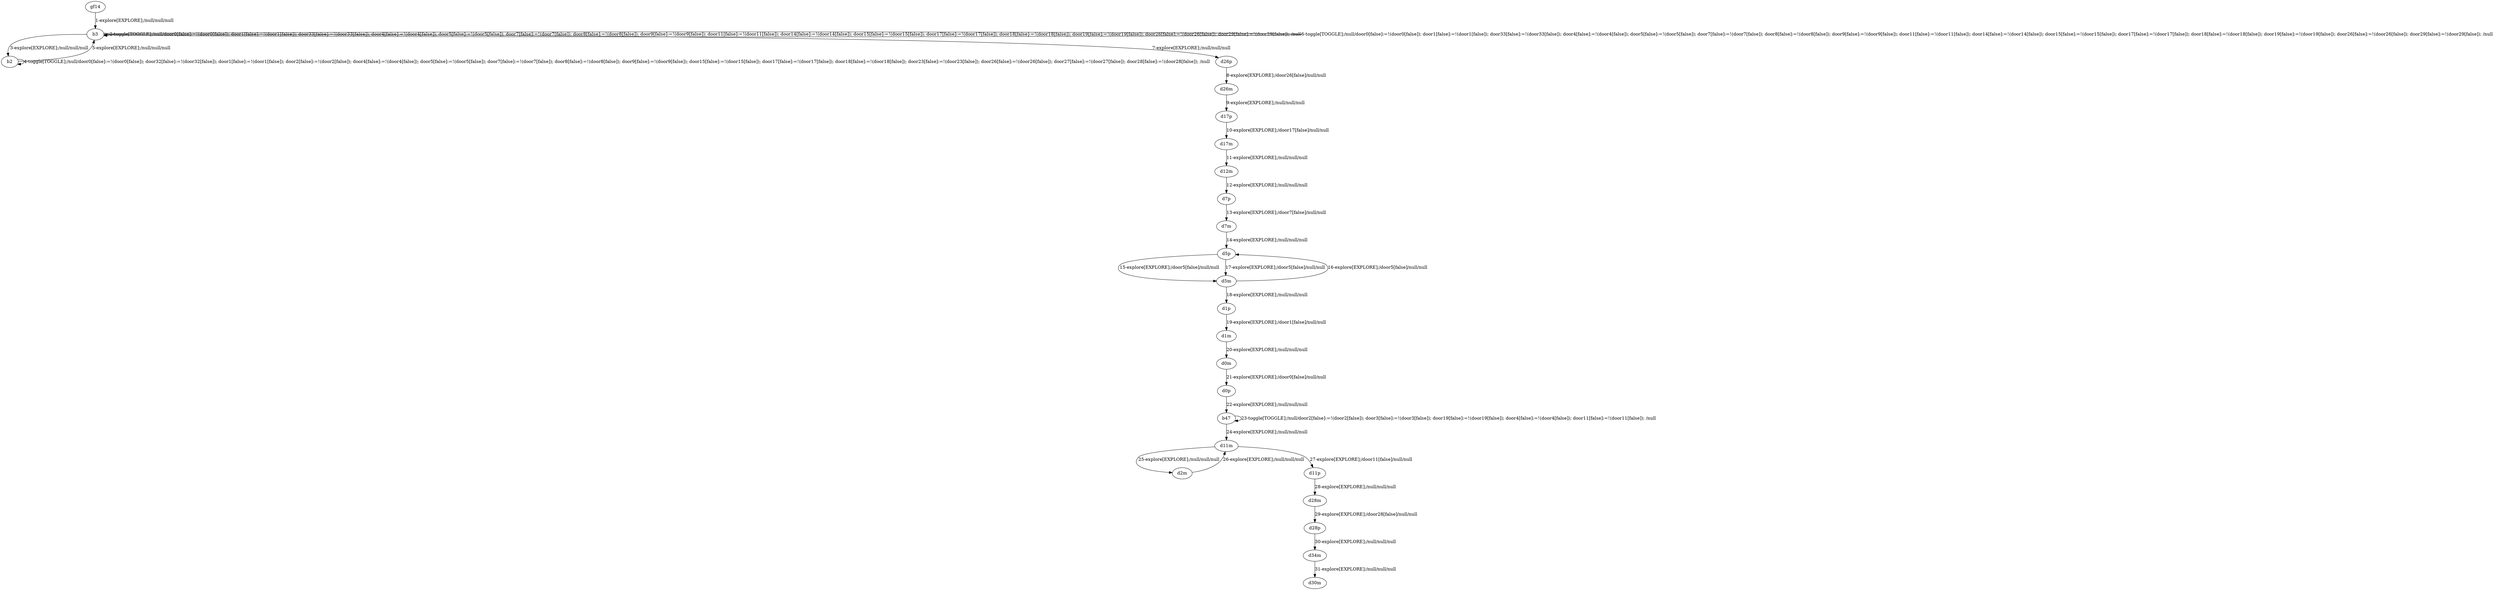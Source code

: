 # Total number of goals covered by this test: 1
# d34m --> d30m

digraph g {
"gf14" -> "b3" [label = "1-explore[EXPLORE];/null/null/null"];
"b3" -> "b3" [label = "2-toggle[TOGGLE];/null/door0[false]:=!(door0[false]); door1[false]:=!(door1[false]); door33[false]:=!(door33[false]); door4[false]:=!(door4[false]); door5[false]:=!(door5[false]); door7[false]:=!(door7[false]); door8[false]:=!(door8[false]); door9[false]:=!(door9[false]); door11[false]:=!(door11[false]); door14[false]:=!(door14[false]); door15[false]:=!(door15[false]); door17[false]:=!(door17[false]); door18[false]:=!(door18[false]); door19[false]:=!(door19[false]); door26[false]:=!(door26[false]); door29[false]:=!(door29[false]); /null"];
"b3" -> "b2" [label = "3-explore[EXPLORE];/null/null/null"];
"b2" -> "b2" [label = "4-toggle[TOGGLE];/null/door0[false]:=!(door0[false]); door32[false]:=!(door32[false]); door1[false]:=!(door1[false]); door2[false]:=!(door2[false]); door4[false]:=!(door4[false]); door5[false]:=!(door5[false]); door7[false]:=!(door7[false]); door8[false]:=!(door8[false]); door9[false]:=!(door9[false]); door15[false]:=!(door15[false]); door17[false]:=!(door17[false]); door18[false]:=!(door18[false]); door23[false]:=!(door23[false]); door26[false]:=!(door26[false]); door27[false]:=!(door27[false]); door28[false]:=!(door28[false]); /null"];
"b2" -> "b3" [label = "5-explore[EXPLORE];/null/null/null"];
"b3" -> "b3" [label = "6-toggle[TOGGLE];/null/door0[false]:=!(door0[false]); door1[false]:=!(door1[false]); door33[false]:=!(door33[false]); door4[false]:=!(door4[false]); door5[false]:=!(door5[false]); door7[false]:=!(door7[false]); door8[false]:=!(door8[false]); door9[false]:=!(door9[false]); door11[false]:=!(door11[false]); door14[false]:=!(door14[false]); door15[false]:=!(door15[false]); door17[false]:=!(door17[false]); door18[false]:=!(door18[false]); door19[false]:=!(door19[false]); door26[false]:=!(door26[false]); door29[false]:=!(door29[false]); /null"];
"b3" -> "d26p" [label = "7-explore[EXPLORE];/null/null/null"];
"d26p" -> "d26m" [label = "8-explore[EXPLORE];/door26[false]/null/null"];
"d26m" -> "d17p" [label = "9-explore[EXPLORE];/null/null/null"];
"d17p" -> "d17m" [label = "10-explore[EXPLORE];/door17[false]/null/null"];
"d17m" -> "d12m" [label = "11-explore[EXPLORE];/null/null/null"];
"d12m" -> "d7p" [label = "12-explore[EXPLORE];/null/null/null"];
"d7p" -> "d7m" [label = "13-explore[EXPLORE];/door7[false]/null/null"];
"d7m" -> "d5p" [label = "14-explore[EXPLORE];/null/null/null"];
"d5p" -> "d5m" [label = "15-explore[EXPLORE];/door5[false]/null/null"];
"d5m" -> "d5p" [label = "16-explore[EXPLORE];/door5[false]/null/null"];
"d5p" -> "d5m" [label = "17-explore[EXPLORE];/door5[false]/null/null"];
"d5m" -> "d1p" [label = "18-explore[EXPLORE];/null/null/null"];
"d1p" -> "d1m" [label = "19-explore[EXPLORE];/door1[false]/null/null"];
"d1m" -> "d0m" [label = "20-explore[EXPLORE];/null/null/null"];
"d0m" -> "d0p" [label = "21-explore[EXPLORE];/door0[false]/null/null"];
"d0p" -> "b47" [label = "22-explore[EXPLORE];/null/null/null"];
"b47" -> "b47" [label = "23-toggle[TOGGLE];/null/door2[false]:=!(door2[false]); door3[false]:=!(door3[false]); door19[false]:=!(door19[false]); door4[false]:=!(door4[false]); door11[false]:=!(door11[false]); /null"];
"b47" -> "d11m" [label = "24-explore[EXPLORE];/null/null/null"];
"d11m" -> "d2m" [label = "25-explore[EXPLORE];/null/null/null"];
"d2m" -> "d11m" [label = "26-explore[EXPLORE];/null/null/null"];
"d11m" -> "d11p" [label = "27-explore[EXPLORE];/door11[false]/null/null"];
"d11p" -> "d28m" [label = "28-explore[EXPLORE];/null/null/null"];
"d28m" -> "d28p" [label = "29-explore[EXPLORE];/door28[false]/null/null"];
"d28p" -> "d34m" [label = "30-explore[EXPLORE];/null/null/null"];
"d34m" -> "d30m" [label = "31-explore[EXPLORE];/null/null/null"];
}